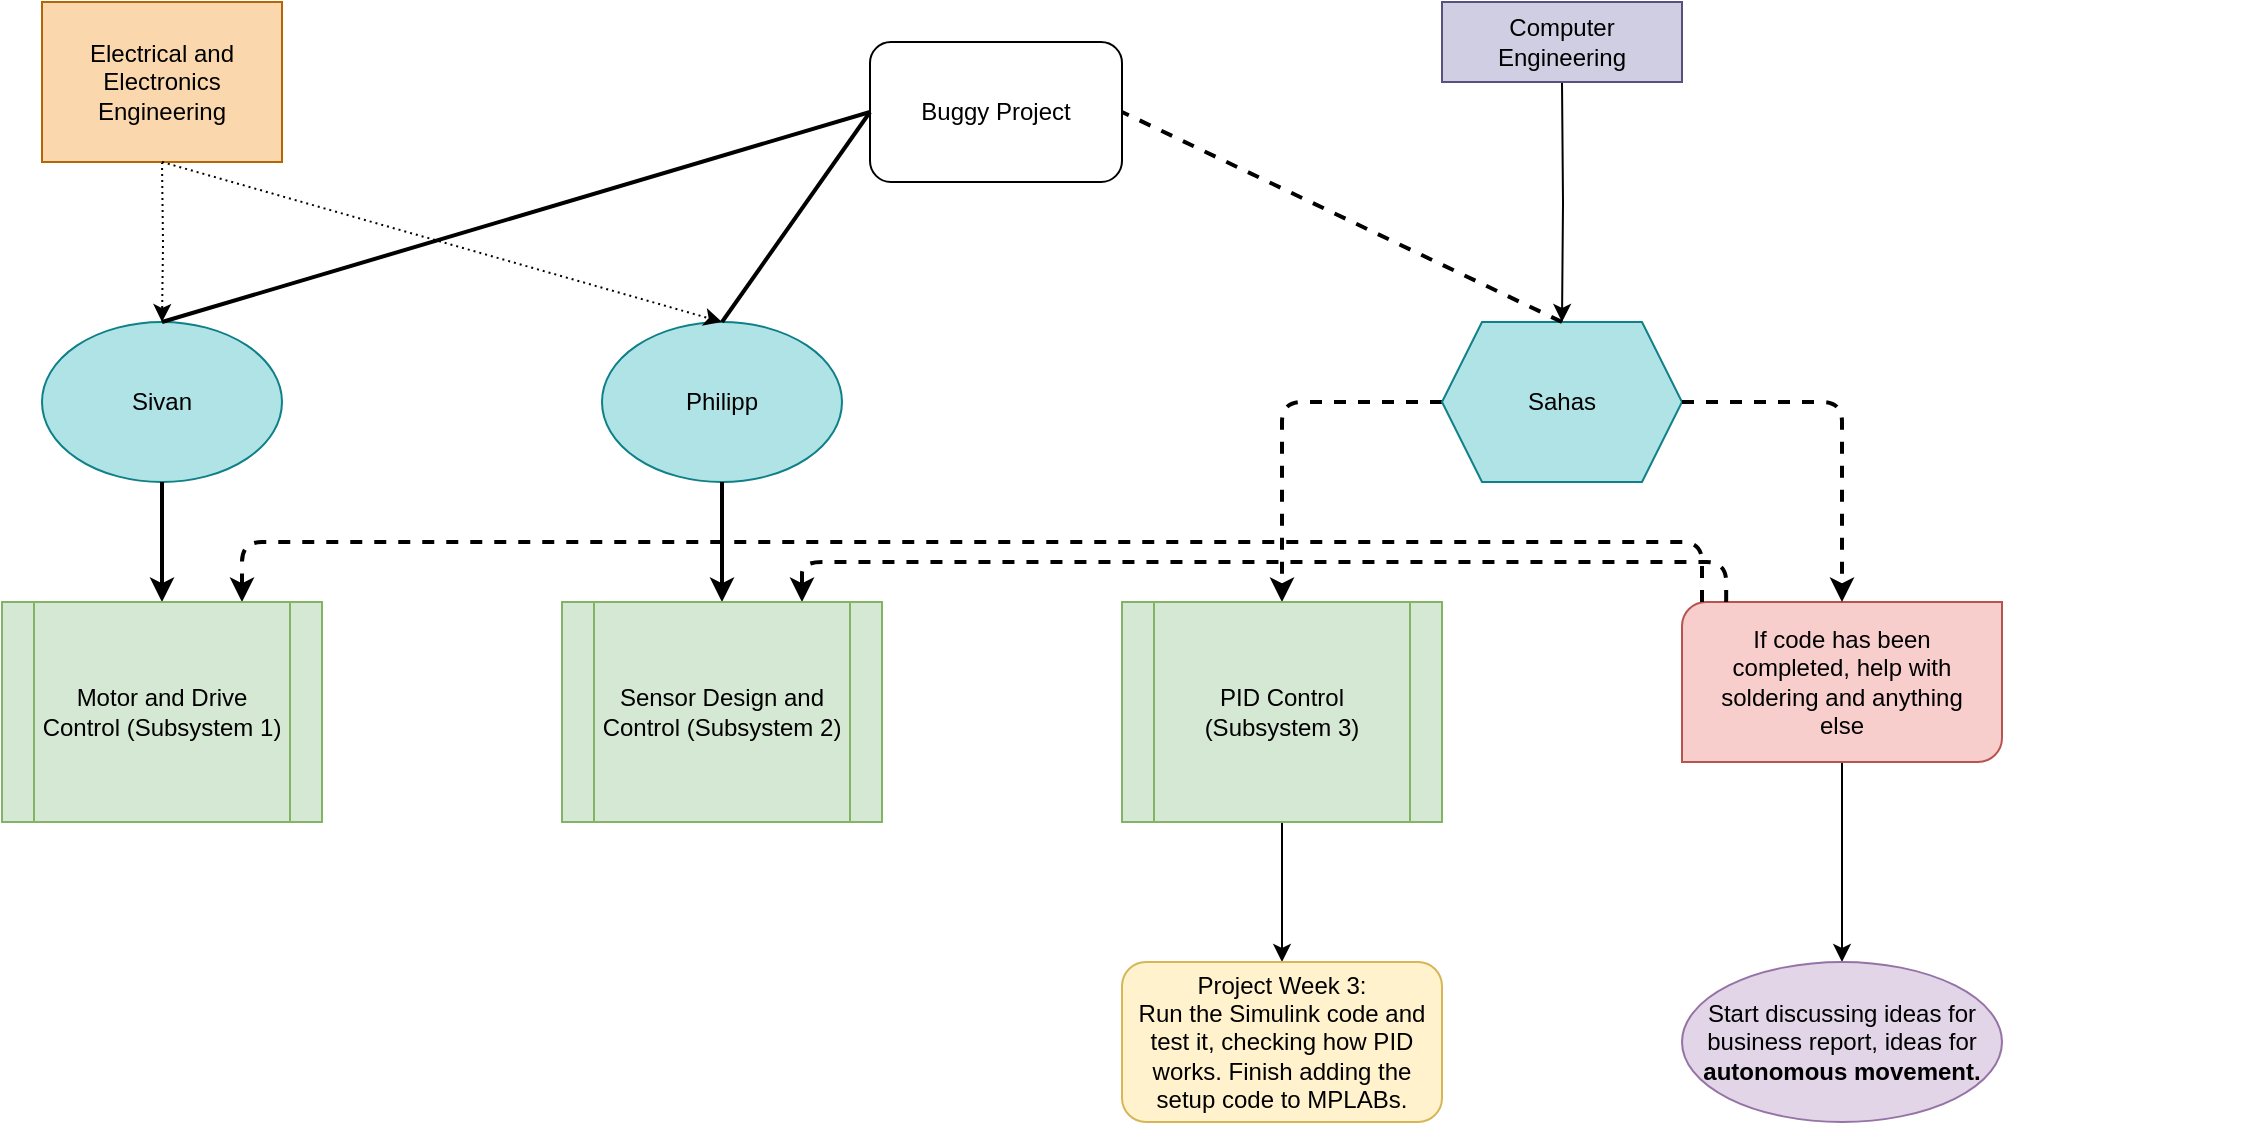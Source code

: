 <mxfile version="26.0.10">
  <diagram name="Page-1" id="J4CJnYwnqYzhdIzYwqaj">
    <mxGraphModel dx="2220" dy="744" grid="1" gridSize="10" guides="1" tooltips="1" connect="1" arrows="1" fold="1" page="1" pageScale="1" pageWidth="827" pageHeight="1169" math="0" shadow="0">
      <root>
        <mxCell id="0" />
        <mxCell id="1" parent="0" />
        <mxCell id="t-zZ-C6quUxlDi69plBM-1" value="Buggy Project" style="rounded=1;whiteSpace=wrap;html=1;" parent="1" vertex="1">
          <mxGeometry x="-56" y="60" width="126" height="70" as="geometry" />
        </mxCell>
        <mxCell id="t-zZ-C6quUxlDi69plBM-2" value="Sivan" style="ellipse;whiteSpace=wrap;html=1;fillColor=#b0e3e6;strokeColor=#0e8088;" parent="1" vertex="1">
          <mxGeometry x="-470" y="200" width="120" height="80" as="geometry" />
        </mxCell>
        <mxCell id="t-zZ-C6quUxlDi69plBM-3" value="Philipp" style="ellipse;whiteSpace=wrap;html=1;fillColor=#b0e3e6;strokeColor=#0e8088;" parent="1" vertex="1">
          <mxGeometry x="-190" y="200" width="120" height="80" as="geometry" />
        </mxCell>
        <mxCell id="t-zZ-C6quUxlDi69plBM-25" style="edgeStyle=orthogonalEdgeStyle;rounded=1;orthogonalLoop=1;jettySize=auto;html=1;exitX=0;exitY=0.5;exitDx=0;exitDy=0;entryX=0.5;entryY=0;entryDx=0;entryDy=0;strokeWidth=2;curved=0;dashed=1;" parent="1" source="t-zZ-C6quUxlDi69plBM-6" target="t-zZ-C6quUxlDi69plBM-35" edge="1">
          <mxGeometry relative="1" as="geometry">
            <mxPoint x="50" y="250" as="targetPoint" />
            <Array as="points">
              <mxPoint x="150" y="240" />
            </Array>
            <mxPoint x="230" y="210" as="sourcePoint" />
          </mxGeometry>
        </mxCell>
        <mxCell id="t-zZ-C6quUxlDi69plBM-6" value="Sahas" style="shape=hexagon;perimeter=hexagonPerimeter2;whiteSpace=wrap;html=1;fixedSize=1;fillColor=#b0e3e6;strokeColor=#0e8088;" parent="1" vertex="1">
          <mxGeometry x="230" y="200" width="120" height="80" as="geometry" />
        </mxCell>
        <mxCell id="t-zZ-C6quUxlDi69plBM-7" value="" style="endArrow=none;html=1;rounded=0;exitX=0.5;exitY=0;exitDx=0;exitDy=0;entryX=0;entryY=0.5;entryDx=0;entryDy=0;strokeWidth=2;" parent="1" source="t-zZ-C6quUxlDi69plBM-3" target="t-zZ-C6quUxlDi69plBM-1" edge="1">
          <mxGeometry width="50" height="50" relative="1" as="geometry">
            <mxPoint x="-106" y="180" as="sourcePoint" />
            <mxPoint x="-56" y="100" as="targetPoint" />
          </mxGeometry>
        </mxCell>
        <mxCell id="t-zZ-C6quUxlDi69plBM-8" value="" style="endArrow=none;html=1;rounded=0;exitX=0;exitY=0.5;exitDx=0;exitDy=0;entryX=0.5;entryY=0;entryDx=0;entryDy=0;strokeWidth=2;" parent="1" source="t-zZ-C6quUxlDi69plBM-1" target="t-zZ-C6quUxlDi69plBM-2" edge="1">
          <mxGeometry width="50" height="50" relative="1" as="geometry">
            <mxPoint x="-20" y="240" as="sourcePoint" />
            <mxPoint x="-20" y="290" as="targetPoint" />
          </mxGeometry>
        </mxCell>
        <mxCell id="t-zZ-C6quUxlDi69plBM-10" value="" style="endArrow=none;dashed=1;html=1;rounded=0;entryX=1;entryY=0.5;entryDx=0;entryDy=0;exitX=0.5;exitY=0;exitDx=0;exitDy=0;strokeWidth=2;" parent="1" source="t-zZ-C6quUxlDi69plBM-6" target="t-zZ-C6quUxlDi69plBM-1" edge="1">
          <mxGeometry width="50" height="50" relative="1" as="geometry">
            <mxPoint x="-20" y="240" as="sourcePoint" />
            <mxPoint x="30" y="190" as="targetPoint" />
          </mxGeometry>
        </mxCell>
        <mxCell id="q7cFIyh5juUlVpsvlXoM-1" style="edgeStyle=orthogonalEdgeStyle;rounded=0;orthogonalLoop=1;jettySize=auto;html=1;" edge="1" parent="1" source="t-zZ-C6quUxlDi69plBM-35">
          <mxGeometry relative="1" as="geometry">
            <mxPoint x="150" y="520" as="targetPoint" />
          </mxGeometry>
        </mxCell>
        <mxCell id="t-zZ-C6quUxlDi69plBM-35" value="&lt;div&gt;PID Control (Subsystem 3)&lt;/div&gt;" style="shape=process;whiteSpace=wrap;html=1;backgroundOutline=1;fillColor=#d5e8d4;strokeColor=#82b366;" parent="1" vertex="1">
          <mxGeometry x="70" y="340" width="160" height="110" as="geometry" />
        </mxCell>
        <mxCell id="t-zZ-C6quUxlDi69plBM-38" style="edgeStyle=orthogonalEdgeStyle;rounded=0;orthogonalLoop=1;jettySize=auto;html=1;exitX=0.5;exitY=1;exitDx=0;exitDy=0;" parent="1" edge="1">
          <mxGeometry relative="1" as="geometry">
            <mxPoint x="630" y="470" as="sourcePoint" />
            <mxPoint x="630" y="470" as="targetPoint" />
          </mxGeometry>
        </mxCell>
        <mxCell id="q7cFIyh5juUlVpsvlXoM-4" style="edgeStyle=orthogonalEdgeStyle;rounded=0;orthogonalLoop=1;jettySize=auto;html=1;exitX=0.5;exitY=1;exitDx=0;exitDy=0;exitPerimeter=0;" edge="1" parent="1" source="t-zZ-C6quUxlDi69plBM-43">
          <mxGeometry relative="1" as="geometry">
            <mxPoint x="430" y="520" as="targetPoint" />
          </mxGeometry>
        </mxCell>
        <mxCell id="t-zZ-C6quUxlDi69plBM-43" value="" style="verticalLabelPosition=bottom;verticalAlign=top;html=1;shape=mxgraph.basic.diag_round_rect;dx=6;whiteSpace=wrap;fillColor=#f8cecc;strokeColor=#b85450;" parent="1" vertex="1">
          <mxGeometry x="350" y="340" width="160" height="80" as="geometry" />
        </mxCell>
        <mxCell id="DpAuuyfNGyQYdHAmen4--15" style="edgeStyle=orthogonalEdgeStyle;rounded=1;orthogonalLoop=1;jettySize=auto;html=1;entryX=0.75;entryY=0;entryDx=0;entryDy=0;strokeWidth=2;curved=0;dashed=1;" parent="1" target="DpAuuyfNGyQYdHAmen4--5" edge="1">
          <mxGeometry relative="1" as="geometry">
            <mxPoint x="360" y="340" as="sourcePoint" />
            <Array as="points">
              <mxPoint x="360" y="310" />
              <mxPoint x="-370" y="310" />
            </Array>
          </mxGeometry>
        </mxCell>
        <mxCell id="DpAuuyfNGyQYdHAmen4--16" style="edgeStyle=orthogonalEdgeStyle;rounded=1;orthogonalLoop=1;jettySize=auto;html=1;entryX=0.75;entryY=0;entryDx=0;entryDy=0;strokeWidth=2;exitX=0.138;exitY=0;exitDx=0;exitDy=0;exitPerimeter=0;curved=0;dashed=1;" parent="1" source="t-zZ-C6quUxlDi69plBM-43" target="DpAuuyfNGyQYdHAmen4--6" edge="1">
          <mxGeometry relative="1" as="geometry">
            <mxPoint x="372" y="330" as="sourcePoint" />
            <Array as="points">
              <mxPoint x="372" y="320" />
              <mxPoint x="-90" y="320" />
            </Array>
          </mxGeometry>
        </mxCell>
        <mxCell id="t-zZ-C6quUxlDi69plBM-45" value="If code has been completed, help with soldering and anything else" style="text;html=1;align=center;verticalAlign=middle;whiteSpace=wrap;rounded=0;" parent="1" vertex="1">
          <mxGeometry x="360" y="350" width="140" height="60" as="geometry" />
        </mxCell>
        <mxCell id="t-zZ-C6quUxlDi69plBM-49" style="edgeStyle=orthogonalEdgeStyle;rounded=0;orthogonalLoop=1;jettySize=auto;html=1;exitX=0.5;exitY=1;exitDx=0;exitDy=0;entryX=0.5;entryY=0;entryDx=0;entryDy=0;" parent="1" target="t-zZ-C6quUxlDi69plBM-6" edge="1">
          <mxGeometry relative="1" as="geometry">
            <mxPoint x="370" y="200" as="targetPoint" />
            <mxPoint x="290.0" y="80" as="sourcePoint" />
          </mxGeometry>
        </mxCell>
        <mxCell id="t-zZ-C6quUxlDi69plBM-48" value="Computer Engineering" style="rounded=0;whiteSpace=wrap;html=1;fillColor=#d0cee2;strokeColor=#56517e;" parent="1" vertex="1">
          <mxGeometry x="230" y="40" width="120" height="40" as="geometry" />
        </mxCell>
        <mxCell id="t-zZ-C6quUxlDi69plBM-51" style="edgeStyle=orthogonalEdgeStyle;rounded=0;orthogonalLoop=1;jettySize=auto;html=1;exitX=0.5;exitY=1;exitDx=0;exitDy=0;dashed=1;dashPattern=1 2;" parent="1" target="t-zZ-C6quUxlDi69plBM-2" edge="1">
          <mxGeometry relative="1" as="geometry">
            <mxPoint x="-410" y="120" as="sourcePoint" />
          </mxGeometry>
        </mxCell>
        <mxCell id="t-zZ-C6quUxlDi69plBM-50" value="Electrical and Electronics Engineering" style="rounded=0;whiteSpace=wrap;html=1;fillColor=#fad7ac;strokeColor=#b46504;" parent="1" vertex="1">
          <mxGeometry x="-470" y="40" width="120" height="80" as="geometry" />
        </mxCell>
        <mxCell id="t-zZ-C6quUxlDi69plBM-55" value="" style="endArrow=classic;startArrow=none;html=1;rounded=0;exitX=0.5;exitY=1;exitDx=0;exitDy=0;dashed=1;dashPattern=1 2;startFill=0;" parent="1" edge="1">
          <mxGeometry width="50" height="50" relative="1" as="geometry">
            <mxPoint x="-410" y="120" as="sourcePoint" />
            <mxPoint x="-130" y="200" as="targetPoint" />
          </mxGeometry>
        </mxCell>
        <mxCell id="lNO24yOVD0h_z-2jK7jt-5" style="edgeStyle=orthogonalEdgeStyle;rounded=1;orthogonalLoop=1;jettySize=auto;html=1;exitX=1;exitY=0.5;exitDx=0;exitDy=0;entryX=0.5;entryY=0;entryDx=0;entryDy=0;entryPerimeter=0;strokeWidth=2;curved=0;dashed=1;" parent="1" source="t-zZ-C6quUxlDi69plBM-6" target="t-zZ-C6quUxlDi69plBM-43" edge="1">
          <mxGeometry relative="1" as="geometry" />
        </mxCell>
        <mxCell id="DpAuuyfNGyQYdHAmen4--3" style="edgeStyle=orthogonalEdgeStyle;rounded=0;orthogonalLoop=1;jettySize=auto;html=1;entryX=0.5;entryY=0;entryDx=0;entryDy=0;entryPerimeter=0;strokeWidth=2;" parent="1" source="t-zZ-C6quUxlDi69plBM-2" edge="1">
          <mxGeometry relative="1" as="geometry">
            <mxPoint x="-410" y="340" as="targetPoint" />
          </mxGeometry>
        </mxCell>
        <mxCell id="DpAuuyfNGyQYdHAmen4--4" style="edgeStyle=orthogonalEdgeStyle;rounded=0;orthogonalLoop=1;jettySize=auto;html=1;entryX=0.5;entryY=0;entryDx=0;entryDy=0;entryPerimeter=0;strokeWidth=2;" parent="1" source="t-zZ-C6quUxlDi69plBM-3" edge="1">
          <mxGeometry relative="1" as="geometry">
            <mxPoint x="-130" y="340" as="targetPoint" />
          </mxGeometry>
        </mxCell>
        <mxCell id="DpAuuyfNGyQYdHAmen4--5" value="&lt;div&gt;Motor and Drive Control (Subsystem 1)&lt;/div&gt;" style="shape=process;whiteSpace=wrap;html=1;backgroundOutline=1;fillColor=#d5e8d4;strokeColor=#82b366;" parent="1" vertex="1">
          <mxGeometry x="-490" y="340" width="160" height="110" as="geometry" />
        </mxCell>
        <mxCell id="DpAuuyfNGyQYdHAmen4--6" value="Sensor Design and Control (Subsystem 2)" style="shape=process;whiteSpace=wrap;html=1;backgroundOutline=1;fillColor=#d5e8d4;strokeColor=#82b366;" parent="1" vertex="1">
          <mxGeometry x="-210" y="340" width="160" height="110" as="geometry" />
        </mxCell>
        <mxCell id="q7cFIyh5juUlVpsvlXoM-2" value="&lt;div&gt;PID Control (Subsystem 3)&lt;/div&gt;" style="shape=process;whiteSpace=wrap;html=1;backgroundOutline=1;fillColor=#d5e8d4;strokeColor=#82b366;" vertex="1" parent="1">
          <mxGeometry x="70" y="340" width="160" height="110" as="geometry" />
        </mxCell>
        <mxCell id="q7cFIyh5juUlVpsvlXoM-3" value="Project Week 3:&lt;div&gt;Run the Simulink code and test it, checking how PID works. Finish adding the setup code to MPLABs.&lt;/div&gt;" style="rounded=1;whiteSpace=wrap;html=1;fillColor=#fff2cc;strokeColor=#d6b656;" vertex="1" parent="1">
          <mxGeometry x="70" y="520" width="160" height="80" as="geometry" />
        </mxCell>
        <mxCell id="q7cFIyh5juUlVpsvlXoM-8" value="Start discussing ideas for business report, ideas for &lt;b&gt;autonomous movement.&lt;/b&gt;" style="ellipse;whiteSpace=wrap;html=1;fillColor=#e1d5e7;strokeColor=#9673a6;" vertex="1" parent="1">
          <mxGeometry x="350" y="520" width="160" height="80" as="geometry" />
        </mxCell>
      </root>
    </mxGraphModel>
  </diagram>
</mxfile>
